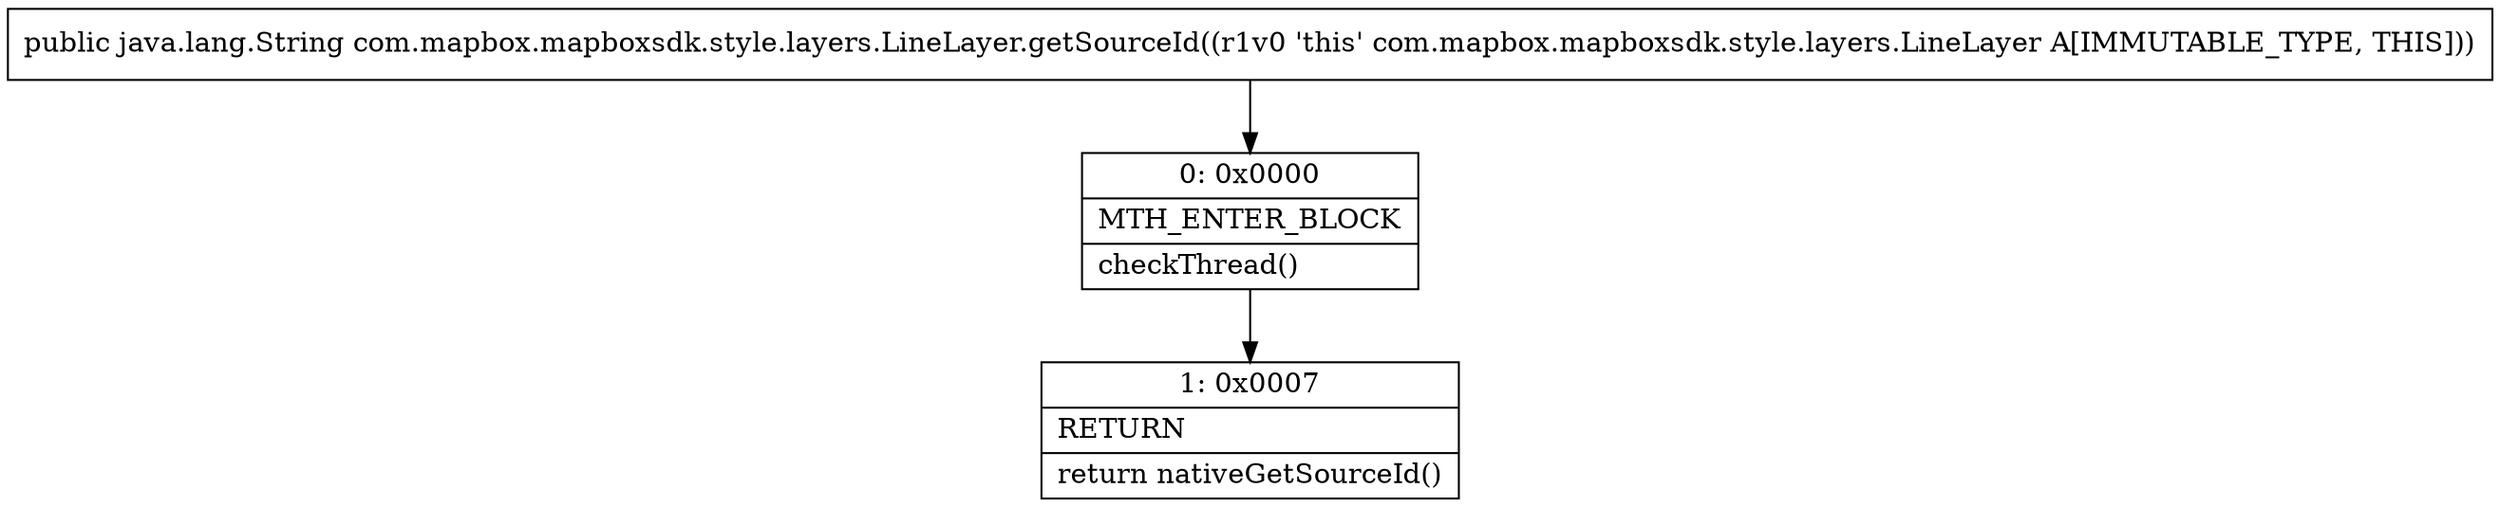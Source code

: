 digraph "CFG forcom.mapbox.mapboxsdk.style.layers.LineLayer.getSourceId()Ljava\/lang\/String;" {
Node_0 [shape=record,label="{0\:\ 0x0000|MTH_ENTER_BLOCK\l|checkThread()\l}"];
Node_1 [shape=record,label="{1\:\ 0x0007|RETURN\l|return nativeGetSourceId()\l}"];
MethodNode[shape=record,label="{public java.lang.String com.mapbox.mapboxsdk.style.layers.LineLayer.getSourceId((r1v0 'this' com.mapbox.mapboxsdk.style.layers.LineLayer A[IMMUTABLE_TYPE, THIS])) }"];
MethodNode -> Node_0;
Node_0 -> Node_1;
}

